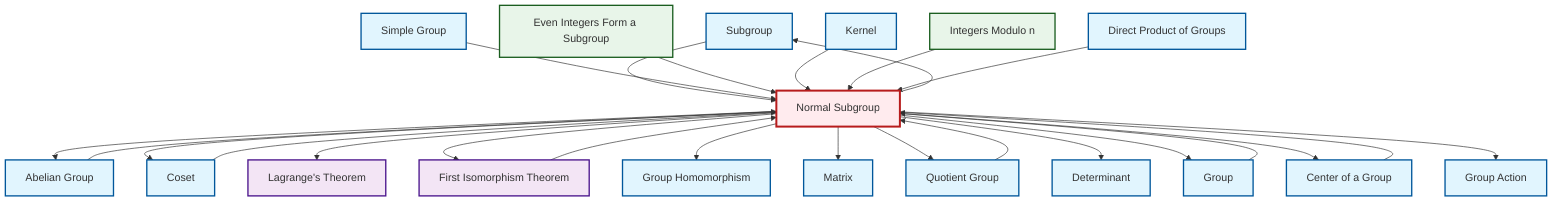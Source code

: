 graph TD
    classDef definition fill:#e1f5fe,stroke:#01579b,stroke-width:2px
    classDef theorem fill:#f3e5f5,stroke:#4a148c,stroke-width:2px
    classDef axiom fill:#fff3e0,stroke:#e65100,stroke-width:2px
    classDef example fill:#e8f5e9,stroke:#1b5e20,stroke-width:2px
    classDef current fill:#ffebee,stroke:#b71c1c,stroke-width:3px
    def-subgroup["Subgroup"]:::definition
    def-quotient-group["Quotient Group"]:::definition
    def-center-of-group["Center of a Group"]:::definition
    def-normal-subgroup["Normal Subgroup"]:::definition
    def-group-action["Group Action"]:::definition
    def-coset["Coset"]:::definition
    ex-quotient-integers-mod-n["Integers Modulo n"]:::example
    def-abelian-group["Abelian Group"]:::definition
    ex-even-integers-subgroup["Even Integers Form a Subgroup"]:::example
    def-simple-group["Simple Group"]:::definition
    def-direct-product["Direct Product of Groups"]:::definition
    def-kernel["Kernel"]:::definition
    def-group["Group"]:::definition
    def-matrix["Matrix"]:::definition
    def-determinant["Determinant"]:::definition
    def-homomorphism["Group Homomorphism"]:::definition
    thm-lagrange["Lagrange's Theorem"]:::theorem
    thm-first-isomorphism["First Isomorphism Theorem"]:::theorem
    def-normal-subgroup --> def-abelian-group
    def-normal-subgroup --> def-coset
    def-coset --> def-normal-subgroup
    def-normal-subgroup --> thm-lagrange
    def-subgroup --> def-normal-subgroup
    def-simple-group --> def-normal-subgroup
    def-normal-subgroup --> thm-first-isomorphism
    def-normal-subgroup --> def-homomorphism
    def-abelian-group --> def-normal-subgroup
    def-normal-subgroup --> def-matrix
    def-center-of-group --> def-normal-subgroup
    def-normal-subgroup --> def-quotient-group
    ex-even-integers-subgroup --> def-normal-subgroup
    def-normal-subgroup --> def-determinant
    def-group --> def-normal-subgroup
    def-quotient-group --> def-normal-subgroup
    def-kernel --> def-normal-subgroup
    ex-quotient-integers-mod-n --> def-normal-subgroup
    def-normal-subgroup --> def-group
    def-normal-subgroup --> def-center-of-group
    def-normal-subgroup --> def-group-action
    def-direct-product --> def-normal-subgroup
    def-normal-subgroup --> def-subgroup
    thm-first-isomorphism --> def-normal-subgroup
    class def-normal-subgroup current